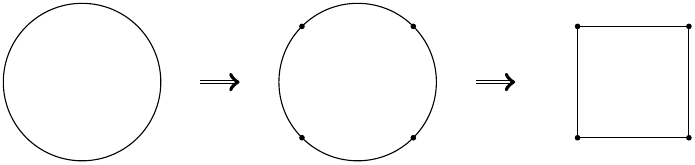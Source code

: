 \documentclass[border=1pt,tikz]{standalone}
\usepackage{pgf,tikz}
\usepackage{mathrsfs}
\usetikzlibrary{arrows}
\pagestyle{empty}
\begin{document}
\begin{tikzpicture}%[line cap=round,line join=round,>=triangle 45,x=1.0cm,y=1.0cm]
  \draw (0,0) circle (1cm);
  \draw (0,0) ++(1.5cm,0) edge [double, ->] ++(.5cm,0);
  \draw (0,0) ++(3.5cm,0) circle (1cm);
  \foreach \x in {45,135,225,315}{
    \filldraw (\x:1cm) +(3.5cm,0) circle (0.8pt);
  }
  \draw (0,0) ++(5cm,0) edge [double, ->] ++(.5cm,0);
  \foreach \x in {45,135,225,315}{
    \filldraw (\x:1cm) +(7cm,0) circle (0.8pt);
  }
  % \draw (45:1cm) ++(7cm,0) -- (135:1cm) ++(7cm,0) -- (225:1cm) ++(7cm,0) -- (315:1cm) ++(7cm,0) -- cycle;
  \draw (7cm,0) +(45:1cm) -- +(135:1cm) -- +(225:1cm) -- +(315:1cm) -- cycle;
\end{tikzpicture}
\end{document}
